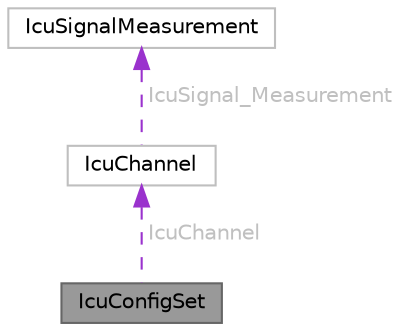 digraph "IcuConfigSet"
{
 // LATEX_PDF_SIZE
  bgcolor="transparent";
  edge [fontname=Helvetica,fontsize=10,labelfontname=Helvetica,labelfontsize=10];
  node [fontname=Helvetica,fontsize=10,shape=box,height=0.2,width=0.4];
  Node1 [id="Node000001",label="IcuConfigSet",height=0.2,width=0.4,color="gray40", fillcolor="grey60", style="filled", fontcolor="black",tooltip=" "];
  Node2 -> Node1 [id="edge1_Node000001_Node000002",dir="back",color="darkorchid3",style="dashed",tooltip=" ",label=" IcuChannel",fontcolor="grey" ];
  Node2 [id="Node000002",label="IcuChannel",height=0.2,width=0.4,color="grey75", fillcolor="white", style="filled",URL="$struct_icu_channel.html",tooltip=" "];
  Node3 -> Node2 [id="edge2_Node000002_Node000003",dir="back",color="darkorchid3",style="dashed",tooltip=" ",label=" IcuSignal_Measurement",fontcolor="grey" ];
  Node3 [id="Node000003",label="IcuSignalMeasurement",height=0.2,width=0.4,color="grey75", fillcolor="white", style="filled",URL="$struct_icu_signal_measurement.html",tooltip=" "];
}
